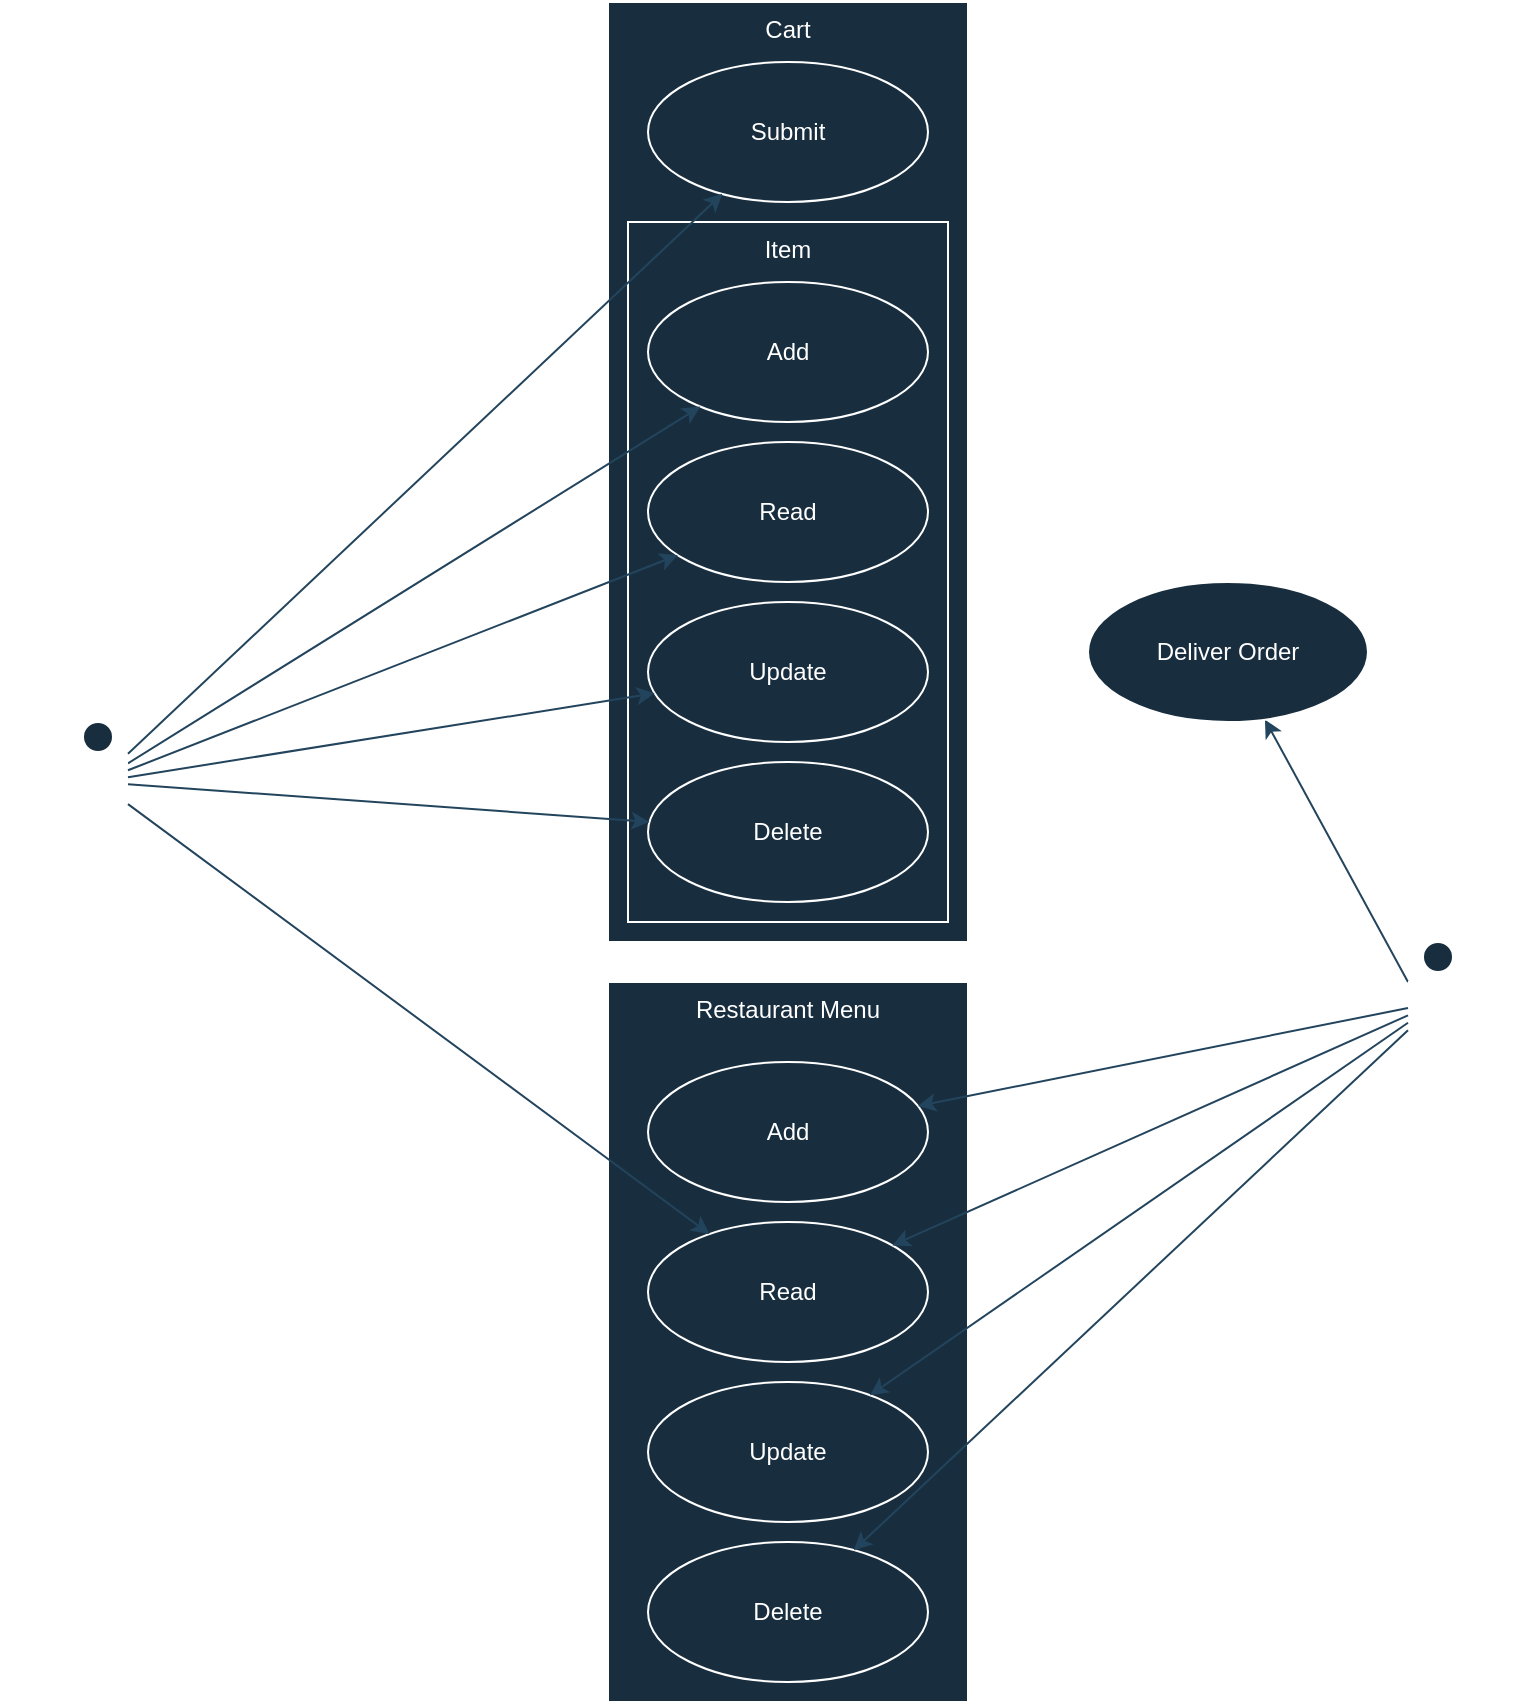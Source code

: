 <mxfile version="21.2.8" type="device">
  <diagram name="Page-1" id="_VKsZUqjI1KDM406V_db">
    <mxGraphModel dx="1014" dy="757" grid="1" gridSize="10" guides="1" tooltips="1" connect="1" arrows="1" fold="1" page="1" pageScale="1" pageWidth="850" pageHeight="1100" math="0" shadow="0">
      <root>
        <mxCell id="0" />
        <mxCell id="1" parent="0" />
        <mxCell id="RNJ_qfoteNSc5oWdLL_N-144" value="" style="group;fillColor=#182E3E;labelBackgroundColor=none;fontColor=#FFFFFF;" vertex="1" connectable="0" parent="1">
          <mxGeometry x="350" y="50" width="180" height="470" as="geometry" />
        </mxCell>
        <mxCell id="RNJ_qfoteNSc5oWdLL_N-79" value="Cart" style="html=1;whiteSpace=wrap;verticalAlign=top;fillColor=none;container=0;labelBackgroundColor=none;strokeColor=#FFFFFF;fontColor=#FFFFFF;" vertex="1" parent="RNJ_qfoteNSc5oWdLL_N-144">
          <mxGeometry width="180" height="470" as="geometry" />
        </mxCell>
        <mxCell id="RNJ_qfoteNSc5oWdLL_N-143" value="" style="group;fillColor=none;labelBackgroundColor=none;fontColor=#ffffff;strokeColor=#B20000;" vertex="1" connectable="0" parent="RNJ_qfoteNSc5oWdLL_N-144">
          <mxGeometry x="10" y="110" width="160" height="350" as="geometry" />
        </mxCell>
        <mxCell id="RNJ_qfoteNSc5oWdLL_N-111" value="Item" style="html=1;whiteSpace=wrap;verticalAlign=top;fillColor=none;container=0;labelBackgroundColor=none;strokeColor=#FFFFFF;fontColor=#FFFFFF;" vertex="1" parent="RNJ_qfoteNSc5oWdLL_N-143">
          <mxGeometry width="160" height="350" as="geometry" />
        </mxCell>
        <mxCell id="RNJ_qfoteNSc5oWdLL_N-126" value="Add" style="ellipse;whiteSpace=wrap;html=1;labelBackgroundColor=none;fillColor=#182E3E;strokeColor=#FFFFFF;fontColor=#FFFFFF;" vertex="1" parent="RNJ_qfoteNSc5oWdLL_N-143">
          <mxGeometry x="10" y="30" width="140" height="70" as="geometry" />
        </mxCell>
        <mxCell id="RNJ_qfoteNSc5oWdLL_N-127" value="Read" style="ellipse;whiteSpace=wrap;html=1;labelBackgroundColor=none;fillColor=#182E3E;strokeColor=#FFFFFF;fontColor=#FFFFFF;" vertex="1" parent="RNJ_qfoteNSc5oWdLL_N-143">
          <mxGeometry x="10" y="110" width="140" height="70" as="geometry" />
        </mxCell>
        <mxCell id="RNJ_qfoteNSc5oWdLL_N-128" value="Update" style="ellipse;whiteSpace=wrap;html=1;labelBackgroundColor=none;fillColor=#182E3E;strokeColor=#FFFFFF;fontColor=#FFFFFF;" vertex="1" parent="RNJ_qfoteNSc5oWdLL_N-143">
          <mxGeometry x="10" y="190" width="140" height="70" as="geometry" />
        </mxCell>
        <mxCell id="RNJ_qfoteNSc5oWdLL_N-129" value="Delete" style="ellipse;whiteSpace=wrap;html=1;labelBackgroundColor=none;fillColor=#182E3E;strokeColor=#FFFFFF;fontColor=#FFFFFF;" vertex="1" parent="RNJ_qfoteNSc5oWdLL_N-143">
          <mxGeometry x="10" y="270" width="140" height="70" as="geometry" />
        </mxCell>
        <mxCell id="RNJ_qfoteNSc5oWdLL_N-44" value="Submit" style="ellipse;whiteSpace=wrap;html=1;labelBackgroundColor=none;fillColor=#182E3E;strokeColor=#FFFFFF;fontColor=#FFFFFF;" vertex="1" parent="RNJ_qfoteNSc5oWdLL_N-144">
          <mxGeometry x="20" y="30" width="140" height="70" as="geometry" />
        </mxCell>
        <mxCell id="RNJ_qfoteNSc5oWdLL_N-145" value="" style="group;fillColor=#182E3E;labelBackgroundColor=none;fontColor=#FFFFFF;" vertex="1" connectable="0" parent="1">
          <mxGeometry x="350" y="540" width="180" height="360" as="geometry" />
        </mxCell>
        <mxCell id="RNJ_qfoteNSc5oWdLL_N-82" value="Restaurant Menu" style="html=1;whiteSpace=wrap;verticalAlign=top;fillColor=none;labelBackgroundColor=none;strokeColor=#FFFFFF;fontColor=#FFFFFF;" vertex="1" parent="RNJ_qfoteNSc5oWdLL_N-145">
          <mxGeometry width="180" height="360" as="geometry" />
        </mxCell>
        <mxCell id="RNJ_qfoteNSc5oWdLL_N-83" value="Add" style="ellipse;whiteSpace=wrap;html=1;labelBackgroundColor=none;fillColor=#182E3E;strokeColor=#FFFFFF;fontColor=#FFFFFF;" vertex="1" parent="RNJ_qfoteNSc5oWdLL_N-145">
          <mxGeometry x="20" y="40" width="140" height="70" as="geometry" />
        </mxCell>
        <mxCell id="RNJ_qfoteNSc5oWdLL_N-84" value="Read" style="ellipse;whiteSpace=wrap;html=1;labelBackgroundColor=none;fillColor=#182E3E;strokeColor=#FFFFFF;fontColor=#FFFFFF;" vertex="1" parent="RNJ_qfoteNSc5oWdLL_N-145">
          <mxGeometry x="20" y="120" width="140" height="70" as="geometry" />
        </mxCell>
        <mxCell id="RNJ_qfoteNSc5oWdLL_N-86" value="Update" style="ellipse;whiteSpace=wrap;html=1;labelBackgroundColor=none;fillColor=#182E3E;strokeColor=#FFFFFF;fontColor=#FFFFFF;" vertex="1" parent="RNJ_qfoteNSc5oWdLL_N-145">
          <mxGeometry x="20" y="200" width="140" height="70" as="geometry" />
        </mxCell>
        <mxCell id="RNJ_qfoteNSc5oWdLL_N-85" value="Delete" style="ellipse;whiteSpace=wrap;html=1;labelBackgroundColor=none;fillColor=#182E3E;strokeColor=#FFFFFF;fontColor=#FFFFFF;" vertex="1" parent="RNJ_qfoteNSc5oWdLL_N-145">
          <mxGeometry x="20" y="280" width="140" height="70" as="geometry" />
        </mxCell>
        <mxCell id="RNJ_qfoteNSc5oWdLL_N-100" style="rounded=0;orthogonalLoop=1;jettySize=auto;html=1;labelBackgroundColor=none;strokeColor=#23445D;fontColor=default;" edge="1" parent="1" source="RNJ_qfoteNSc5oWdLL_N-3" target="RNJ_qfoteNSc5oWdLL_N-84">
          <mxGeometry relative="1" as="geometry" />
        </mxCell>
        <mxCell id="RNJ_qfoteNSc5oWdLL_N-101" style="rounded=0;orthogonalLoop=1;jettySize=auto;html=1;labelBackgroundColor=none;strokeColor=#23445D;fontColor=default;" edge="1" parent="1" source="RNJ_qfoteNSc5oWdLL_N-3" target="RNJ_qfoteNSc5oWdLL_N-126">
          <mxGeometry relative="1" as="geometry">
            <mxPoint x="406.378" y="155.698" as="targetPoint" />
          </mxGeometry>
        </mxCell>
        <mxCell id="RNJ_qfoteNSc5oWdLL_N-103" style="rounded=0;orthogonalLoop=1;jettySize=auto;html=1;labelBackgroundColor=none;strokeColor=#23445D;fontColor=default;" edge="1" parent="1" source="RNJ_qfoteNSc5oWdLL_N-3" target="RNJ_qfoteNSc5oWdLL_N-128">
          <mxGeometry relative="1" as="geometry">
            <mxPoint x="387.932" y="308.393" as="targetPoint" />
          </mxGeometry>
        </mxCell>
        <mxCell id="RNJ_qfoteNSc5oWdLL_N-104" style="rounded=0;orthogonalLoop=1;jettySize=auto;html=1;labelBackgroundColor=none;strokeColor=#23445D;fontColor=default;" edge="1" parent="1" source="RNJ_qfoteNSc5oWdLL_N-3" target="RNJ_qfoteNSc5oWdLL_N-129">
          <mxGeometry relative="1" as="geometry">
            <mxPoint x="375.805" y="378.955" as="targetPoint" />
          </mxGeometry>
        </mxCell>
        <mxCell id="RNJ_qfoteNSc5oWdLL_N-3" value="Restaurant Patron" style="shape=umlActor;verticalLabelPosition=bottom;verticalAlign=top;html=1;direction=east;labelBackgroundColor=none;fillColor=#182E3E;strokeColor=#FFFFFF;fontColor=#FFFFFF;" vertex="1" parent="1">
          <mxGeometry x="80" y="410" width="30" height="60" as="geometry" />
        </mxCell>
        <mxCell id="RNJ_qfoteNSc5oWdLL_N-96" style="rounded=0;orthogonalLoop=1;jettySize=auto;html=1;labelBackgroundColor=none;strokeColor=#23445D;fontColor=default;" edge="1" parent="1" source="RNJ_qfoteNSc5oWdLL_N-10" target="RNJ_qfoteNSc5oWdLL_N-83">
          <mxGeometry relative="1" as="geometry" />
        </mxCell>
        <mxCell id="RNJ_qfoteNSc5oWdLL_N-97" style="rounded=0;orthogonalLoop=1;jettySize=auto;html=1;labelBackgroundColor=none;strokeColor=#23445D;fontColor=default;" edge="1" parent="1" source="RNJ_qfoteNSc5oWdLL_N-10" target="RNJ_qfoteNSc5oWdLL_N-84">
          <mxGeometry relative="1" as="geometry" />
        </mxCell>
        <mxCell id="RNJ_qfoteNSc5oWdLL_N-112" style="rounded=0;orthogonalLoop=1;jettySize=auto;html=1;exitX=0;exitY=0.333;exitDx=0;exitDy=0;exitPerimeter=0;labelBackgroundColor=none;strokeColor=#23445D;fontColor=default;" edge="1" parent="1" source="RNJ_qfoteNSc5oWdLL_N-10" target="RNJ_qfoteNSc5oWdLL_N-19">
          <mxGeometry relative="1" as="geometry" />
        </mxCell>
        <mxCell id="RNJ_qfoteNSc5oWdLL_N-10" value="Restaurant Staff" style="shape=umlActor;verticalLabelPosition=bottom;verticalAlign=top;html=1;labelBackgroundColor=none;fillColor=#182E3E;strokeColor=#FFFFFF;fontColor=#FFFFFF;" vertex="1" parent="1">
          <mxGeometry x="750" y="520" width="30" height="60" as="geometry" />
        </mxCell>
        <mxCell id="RNJ_qfoteNSc5oWdLL_N-98" style="rounded=0;orthogonalLoop=1;jettySize=auto;html=1;labelBackgroundColor=none;strokeColor=#23445D;fontColor=default;" edge="1" parent="1" source="RNJ_qfoteNSc5oWdLL_N-10" target="RNJ_qfoteNSc5oWdLL_N-85">
          <mxGeometry relative="1" as="geometry">
            <mxPoint x="792" y="469" as="sourcePoint" />
            <mxPoint x="540" y="601" as="targetPoint" />
          </mxGeometry>
        </mxCell>
        <mxCell id="RNJ_qfoteNSc5oWdLL_N-99" style="rounded=0;orthogonalLoop=1;jettySize=auto;html=1;labelBackgroundColor=none;strokeColor=#23445D;fontColor=default;" edge="1" parent="1" source="RNJ_qfoteNSc5oWdLL_N-10" target="RNJ_qfoteNSc5oWdLL_N-86">
          <mxGeometry relative="1" as="geometry">
            <mxPoint x="812" y="460" as="sourcePoint" />
            <mxPoint x="550" y="664" as="targetPoint" />
          </mxGeometry>
        </mxCell>
        <mxCell id="RNJ_qfoteNSc5oWdLL_N-102" style="rounded=0;orthogonalLoop=1;jettySize=auto;html=1;labelBackgroundColor=none;strokeColor=#23445D;fontColor=default;" edge="1" parent="1" source="RNJ_qfoteNSc5oWdLL_N-3" target="RNJ_qfoteNSc5oWdLL_N-127">
          <mxGeometry relative="1" as="geometry">
            <mxPoint x="140" y="396" as="sourcePoint" />
            <mxPoint x="398.579" y="233.215" as="targetPoint" />
          </mxGeometry>
        </mxCell>
        <mxCell id="RNJ_qfoteNSc5oWdLL_N-123" style="rounded=0;orthogonalLoop=1;jettySize=auto;html=1;labelBackgroundColor=none;strokeColor=#23445D;fontColor=default;" edge="1" parent="1" source="RNJ_qfoteNSc5oWdLL_N-3" target="RNJ_qfoteNSc5oWdLL_N-44">
          <mxGeometry relative="1" as="geometry">
            <mxPoint x="159" y="458" as="sourcePoint" />
            <mxPoint x="425" y="400" as="targetPoint" />
          </mxGeometry>
        </mxCell>
        <mxCell id="RNJ_qfoteNSc5oWdLL_N-19" value="Deliver Order" style="ellipse;whiteSpace=wrap;html=1;labelBackgroundColor=none;fillColor=#182E3E;strokeColor=#FFFFFF;fontColor=#FFFFFF;" vertex="1" parent="1">
          <mxGeometry x="590" y="340" width="140" height="70" as="geometry" />
        </mxCell>
      </root>
    </mxGraphModel>
  </diagram>
</mxfile>
